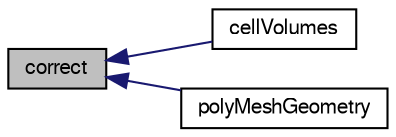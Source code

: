 digraph "correct"
{
  bgcolor="transparent";
  edge [fontname="FreeSans",fontsize="10",labelfontname="FreeSans",labelfontsize="10"];
  node [fontname="FreeSans",fontsize="10",shape=record];
  rankdir="LR";
  Node633 [label="correct",height=0.2,width=0.4,color="black", fillcolor="grey75", style="filled", fontcolor="black"];
  Node633 -> Node634 [dir="back",color="midnightblue",fontsize="10",style="solid",fontname="FreeSans"];
  Node634 [label="cellVolumes",height=0.2,width=0.4,color="black",URL="$a21562.html#abead6b42c36ac9c1a86fb2707b304a2f"];
  Node633 -> Node635 [dir="back",color="midnightblue",fontsize="10",style="solid",fontname="FreeSans"];
  Node635 [label="polyMeshGeometry",height=0.2,width=0.4,color="black",URL="$a21562.html#a1e98bc3299108d978e900ec67816c673",tooltip="Construct from mesh. "];
}
